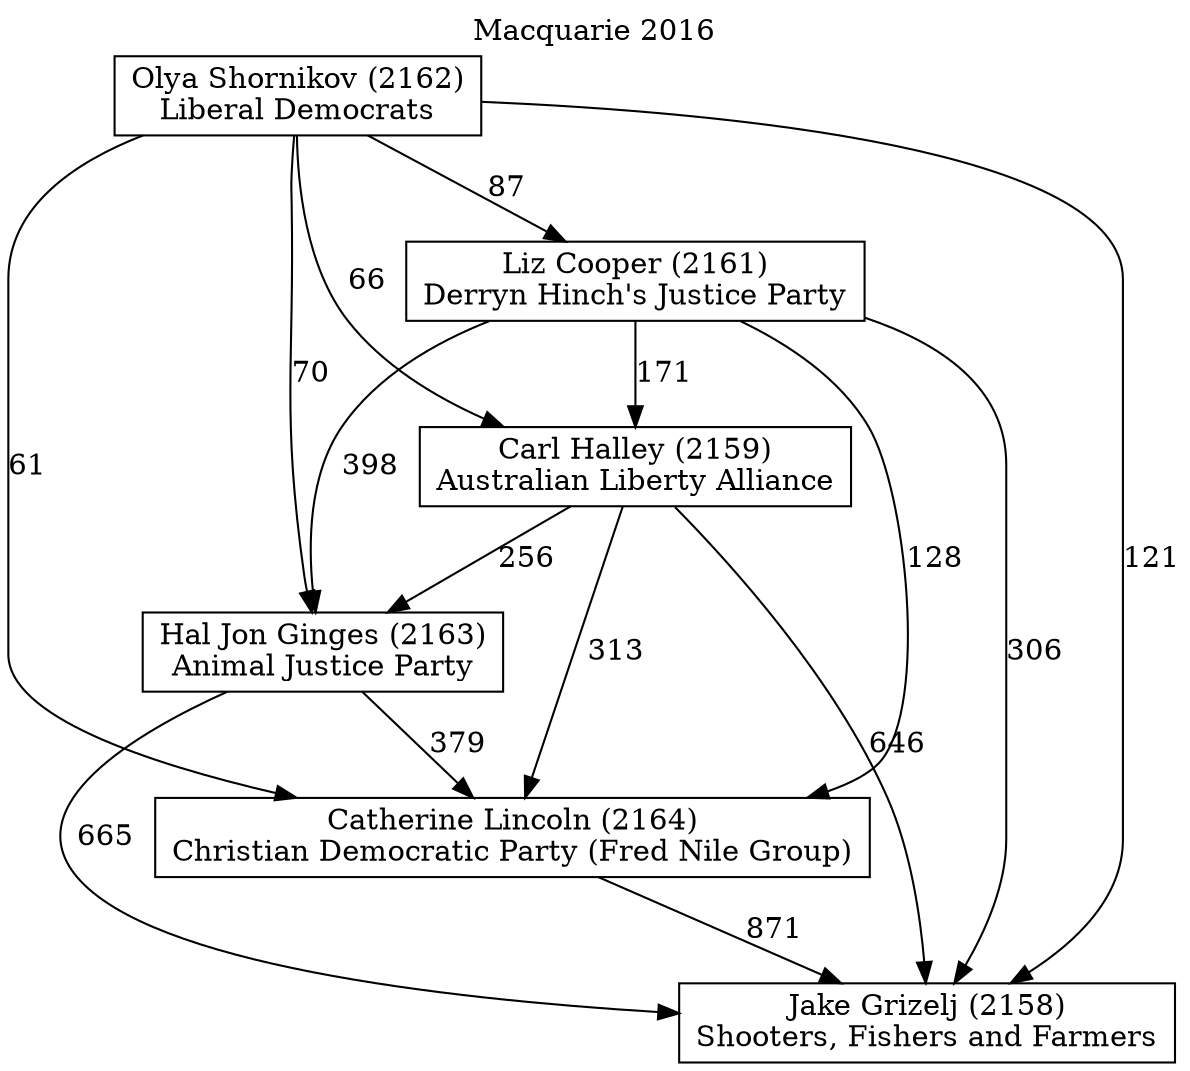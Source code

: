 // House preference flow
digraph "Jake Grizelj (2158)_Macquarie_2016" {
	graph [label="Macquarie 2016" labelloc=t mclimit=10]
	node [shape=box]
	"Catherine Lincoln (2164)" [label="Catherine Lincoln (2164)
Christian Democratic Party (Fred Nile Group)"]
	"Liz Cooper (2161)" [label="Liz Cooper (2161)
Derryn Hinch's Justice Party"]
	"Carl Halley (2159)" [label="Carl Halley (2159)
Australian Liberty Alliance"]
	"Hal Jon Ginges (2163)" [label="Hal Jon Ginges (2163)
Animal Justice Party"]
	"Jake Grizelj (2158)" [label="Jake Grizelj (2158)
Shooters, Fishers and Farmers"]
	"Olya Shornikov (2162)" [label="Olya Shornikov (2162)
Liberal Democrats"]
	"Carl Halley (2159)" -> "Hal Jon Ginges (2163)" [label=256]
	"Olya Shornikov (2162)" -> "Carl Halley (2159)" [label=66]
	"Carl Halley (2159)" -> "Catherine Lincoln (2164)" [label=313]
	"Carl Halley (2159)" -> "Jake Grizelj (2158)" [label=646]
	"Liz Cooper (2161)" -> "Hal Jon Ginges (2163)" [label=398]
	"Hal Jon Ginges (2163)" -> "Catherine Lincoln (2164)" [label=379]
	"Olya Shornikov (2162)" -> "Hal Jon Ginges (2163)" [label=70]
	"Olya Shornikov (2162)" -> "Liz Cooper (2161)" [label=87]
	"Hal Jon Ginges (2163)" -> "Jake Grizelj (2158)" [label=665]
	"Liz Cooper (2161)" -> "Catherine Lincoln (2164)" [label=128]
	"Liz Cooper (2161)" -> "Carl Halley (2159)" [label=171]
	"Olya Shornikov (2162)" -> "Catherine Lincoln (2164)" [label=61]
	"Liz Cooper (2161)" -> "Jake Grizelj (2158)" [label=306]
	"Olya Shornikov (2162)" -> "Jake Grizelj (2158)" [label=121]
	"Catherine Lincoln (2164)" -> "Jake Grizelj (2158)" [label=871]
}
